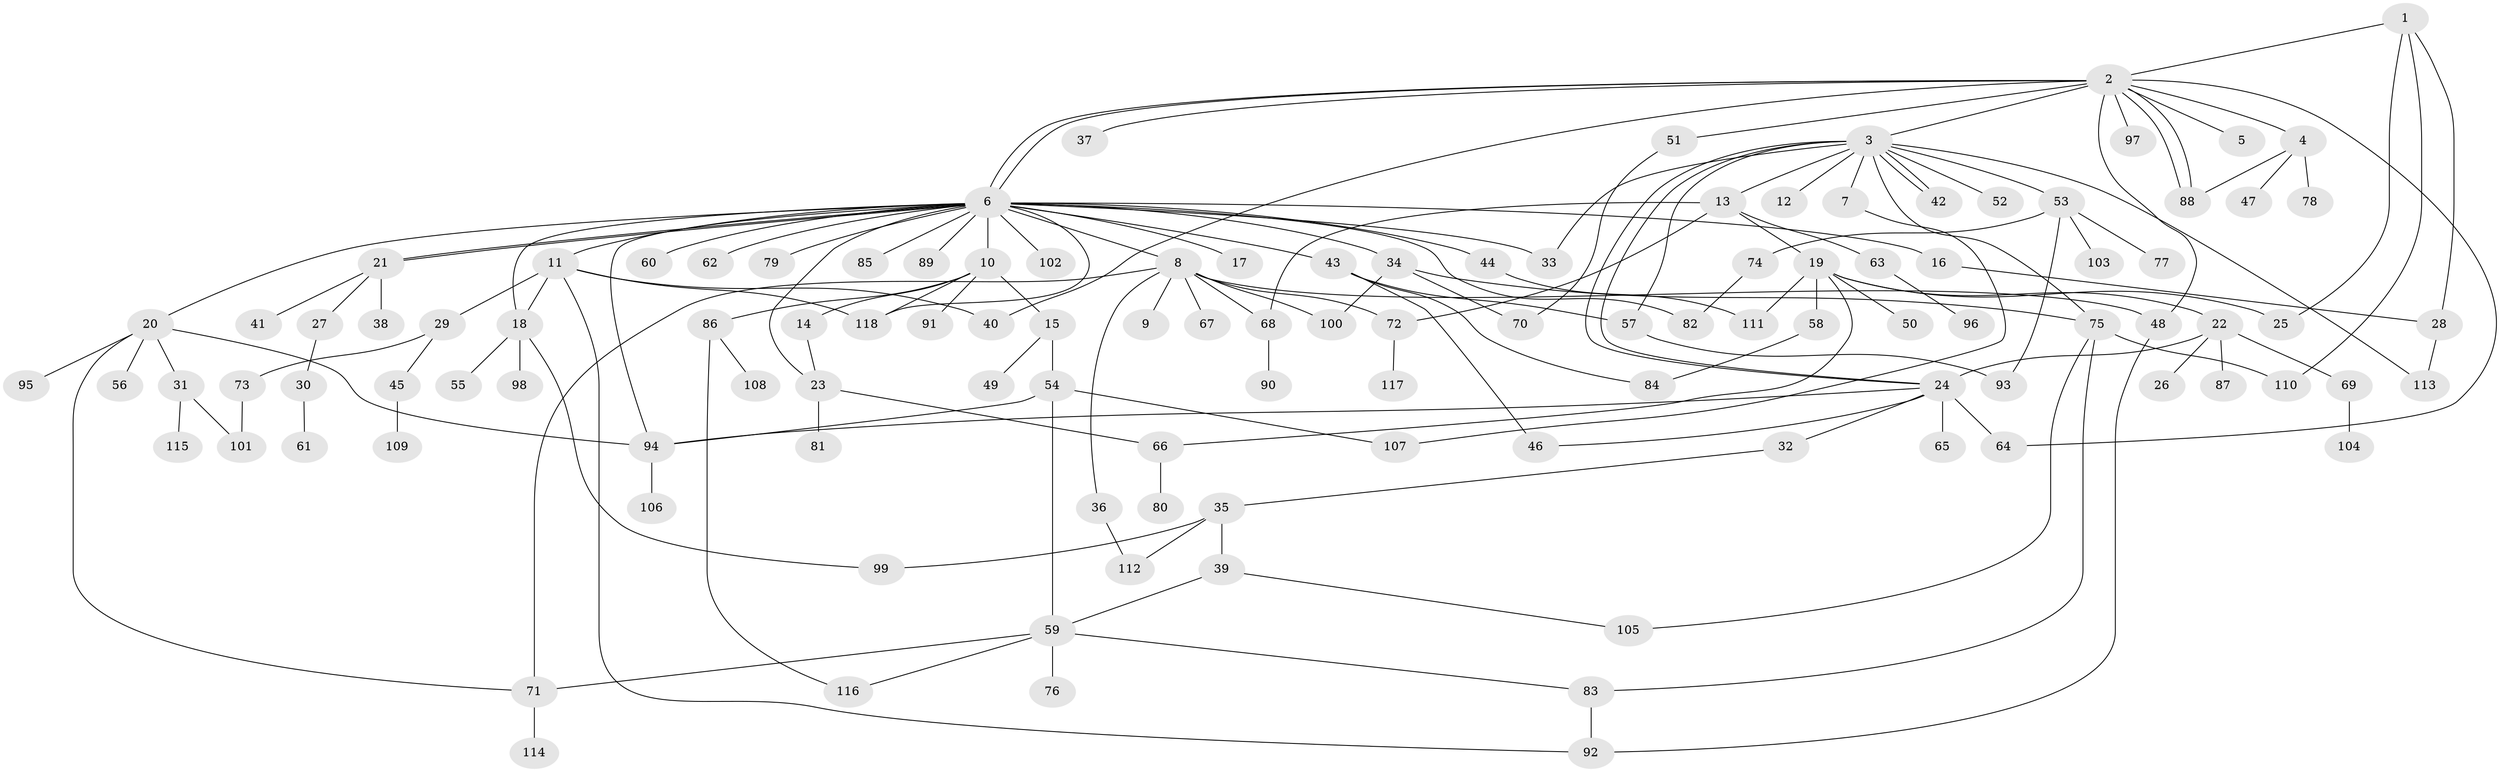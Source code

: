 // coarse degree distribution, {5: 0.0963855421686747, 11: 0.024096385542168676, 4: 0.08433734939759036, 22: 0.012048192771084338, 8: 0.012048192771084338, 6: 0.024096385542168676, 2: 0.26506024096385544, 1: 0.3253012048192771, 7: 0.012048192771084338, 3: 0.14457831325301204}
// Generated by graph-tools (version 1.1) at 2025/50/03/04/25 22:50:32]
// undirected, 118 vertices, 163 edges
graph export_dot {
  node [color=gray90,style=filled];
  1;
  2;
  3;
  4;
  5;
  6;
  7;
  8;
  9;
  10;
  11;
  12;
  13;
  14;
  15;
  16;
  17;
  18;
  19;
  20;
  21;
  22;
  23;
  24;
  25;
  26;
  27;
  28;
  29;
  30;
  31;
  32;
  33;
  34;
  35;
  36;
  37;
  38;
  39;
  40;
  41;
  42;
  43;
  44;
  45;
  46;
  47;
  48;
  49;
  50;
  51;
  52;
  53;
  54;
  55;
  56;
  57;
  58;
  59;
  60;
  61;
  62;
  63;
  64;
  65;
  66;
  67;
  68;
  69;
  70;
  71;
  72;
  73;
  74;
  75;
  76;
  77;
  78;
  79;
  80;
  81;
  82;
  83;
  84;
  85;
  86;
  87;
  88;
  89;
  90;
  91;
  92;
  93;
  94;
  95;
  96;
  97;
  98;
  99;
  100;
  101;
  102;
  103;
  104;
  105;
  106;
  107;
  108;
  109;
  110;
  111;
  112;
  113;
  114;
  115;
  116;
  117;
  118;
  1 -- 2;
  1 -- 25;
  1 -- 28;
  1 -- 110;
  2 -- 3;
  2 -- 4;
  2 -- 5;
  2 -- 6;
  2 -- 6;
  2 -- 37;
  2 -- 40;
  2 -- 48;
  2 -- 51;
  2 -- 64;
  2 -- 88;
  2 -- 88;
  2 -- 97;
  3 -- 7;
  3 -- 12;
  3 -- 13;
  3 -- 24;
  3 -- 24;
  3 -- 33;
  3 -- 42;
  3 -- 42;
  3 -- 52;
  3 -- 53;
  3 -- 57;
  3 -- 75;
  3 -- 113;
  4 -- 47;
  4 -- 78;
  4 -- 88;
  6 -- 8;
  6 -- 10;
  6 -- 11;
  6 -- 16;
  6 -- 17;
  6 -- 18;
  6 -- 20;
  6 -- 21;
  6 -- 21;
  6 -- 23;
  6 -- 33;
  6 -- 34;
  6 -- 43;
  6 -- 44;
  6 -- 60;
  6 -- 62;
  6 -- 79;
  6 -- 82;
  6 -- 85;
  6 -- 89;
  6 -- 94;
  6 -- 102;
  6 -- 118;
  7 -- 107;
  8 -- 9;
  8 -- 36;
  8 -- 48;
  8 -- 67;
  8 -- 68;
  8 -- 71;
  8 -- 72;
  8 -- 100;
  10 -- 14;
  10 -- 15;
  10 -- 86;
  10 -- 91;
  10 -- 118;
  11 -- 18;
  11 -- 29;
  11 -- 40;
  11 -- 92;
  11 -- 118;
  13 -- 19;
  13 -- 63;
  13 -- 68;
  13 -- 72;
  14 -- 23;
  15 -- 49;
  15 -- 54;
  16 -- 28;
  18 -- 55;
  18 -- 98;
  18 -- 99;
  19 -- 22;
  19 -- 25;
  19 -- 50;
  19 -- 58;
  19 -- 66;
  19 -- 111;
  20 -- 31;
  20 -- 56;
  20 -- 71;
  20 -- 94;
  20 -- 95;
  21 -- 27;
  21 -- 38;
  21 -- 41;
  22 -- 24;
  22 -- 26;
  22 -- 69;
  22 -- 87;
  23 -- 66;
  23 -- 81;
  24 -- 32;
  24 -- 46;
  24 -- 64;
  24 -- 65;
  24 -- 94;
  27 -- 30;
  28 -- 113;
  29 -- 45;
  29 -- 73;
  30 -- 61;
  31 -- 101;
  31 -- 115;
  32 -- 35;
  34 -- 70;
  34 -- 75;
  34 -- 100;
  35 -- 39;
  35 -- 99;
  35 -- 112;
  36 -- 112;
  39 -- 59;
  39 -- 105;
  43 -- 46;
  43 -- 57;
  43 -- 84;
  44 -- 111;
  45 -- 109;
  48 -- 92;
  51 -- 70;
  53 -- 74;
  53 -- 77;
  53 -- 93;
  53 -- 103;
  54 -- 59;
  54 -- 94;
  54 -- 107;
  57 -- 93;
  58 -- 84;
  59 -- 71;
  59 -- 76;
  59 -- 83;
  59 -- 116;
  63 -- 96;
  66 -- 80;
  68 -- 90;
  69 -- 104;
  71 -- 114;
  72 -- 117;
  73 -- 101;
  74 -- 82;
  75 -- 83;
  75 -- 105;
  75 -- 110;
  83 -- 92;
  86 -- 108;
  86 -- 116;
  94 -- 106;
}
